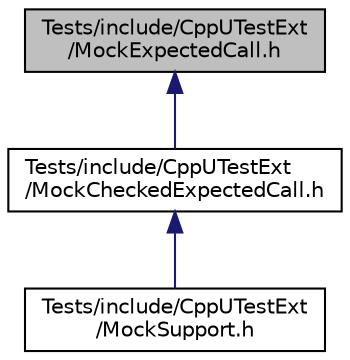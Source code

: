 digraph "Tests/include/CppUTestExt/MockExpectedCall.h"
{
 // LATEX_PDF_SIZE
  edge [fontname="Helvetica",fontsize="10",labelfontname="Helvetica",labelfontsize="10"];
  node [fontname="Helvetica",fontsize="10",shape=record];
  Node1 [label="Tests/include/CppUTestExt\l/MockExpectedCall.h",height=0.2,width=0.4,color="black", fillcolor="grey75", style="filled", fontcolor="black",tooltip=" "];
  Node1 -> Node2 [dir="back",color="midnightblue",fontsize="10",style="solid",fontname="Helvetica"];
  Node2 [label="Tests/include/CppUTestExt\l/MockCheckedExpectedCall.h",height=0.2,width=0.4,color="black", fillcolor="white", style="filled",URL="$MockCheckedExpectedCall_8h.html",tooltip=" "];
  Node2 -> Node3 [dir="back",color="midnightblue",fontsize="10",style="solid",fontname="Helvetica"];
  Node3 [label="Tests/include/CppUTestExt\l/MockSupport.h",height=0.2,width=0.4,color="black", fillcolor="white", style="filled",URL="$MockSupport_8h.html",tooltip=" "];
}
